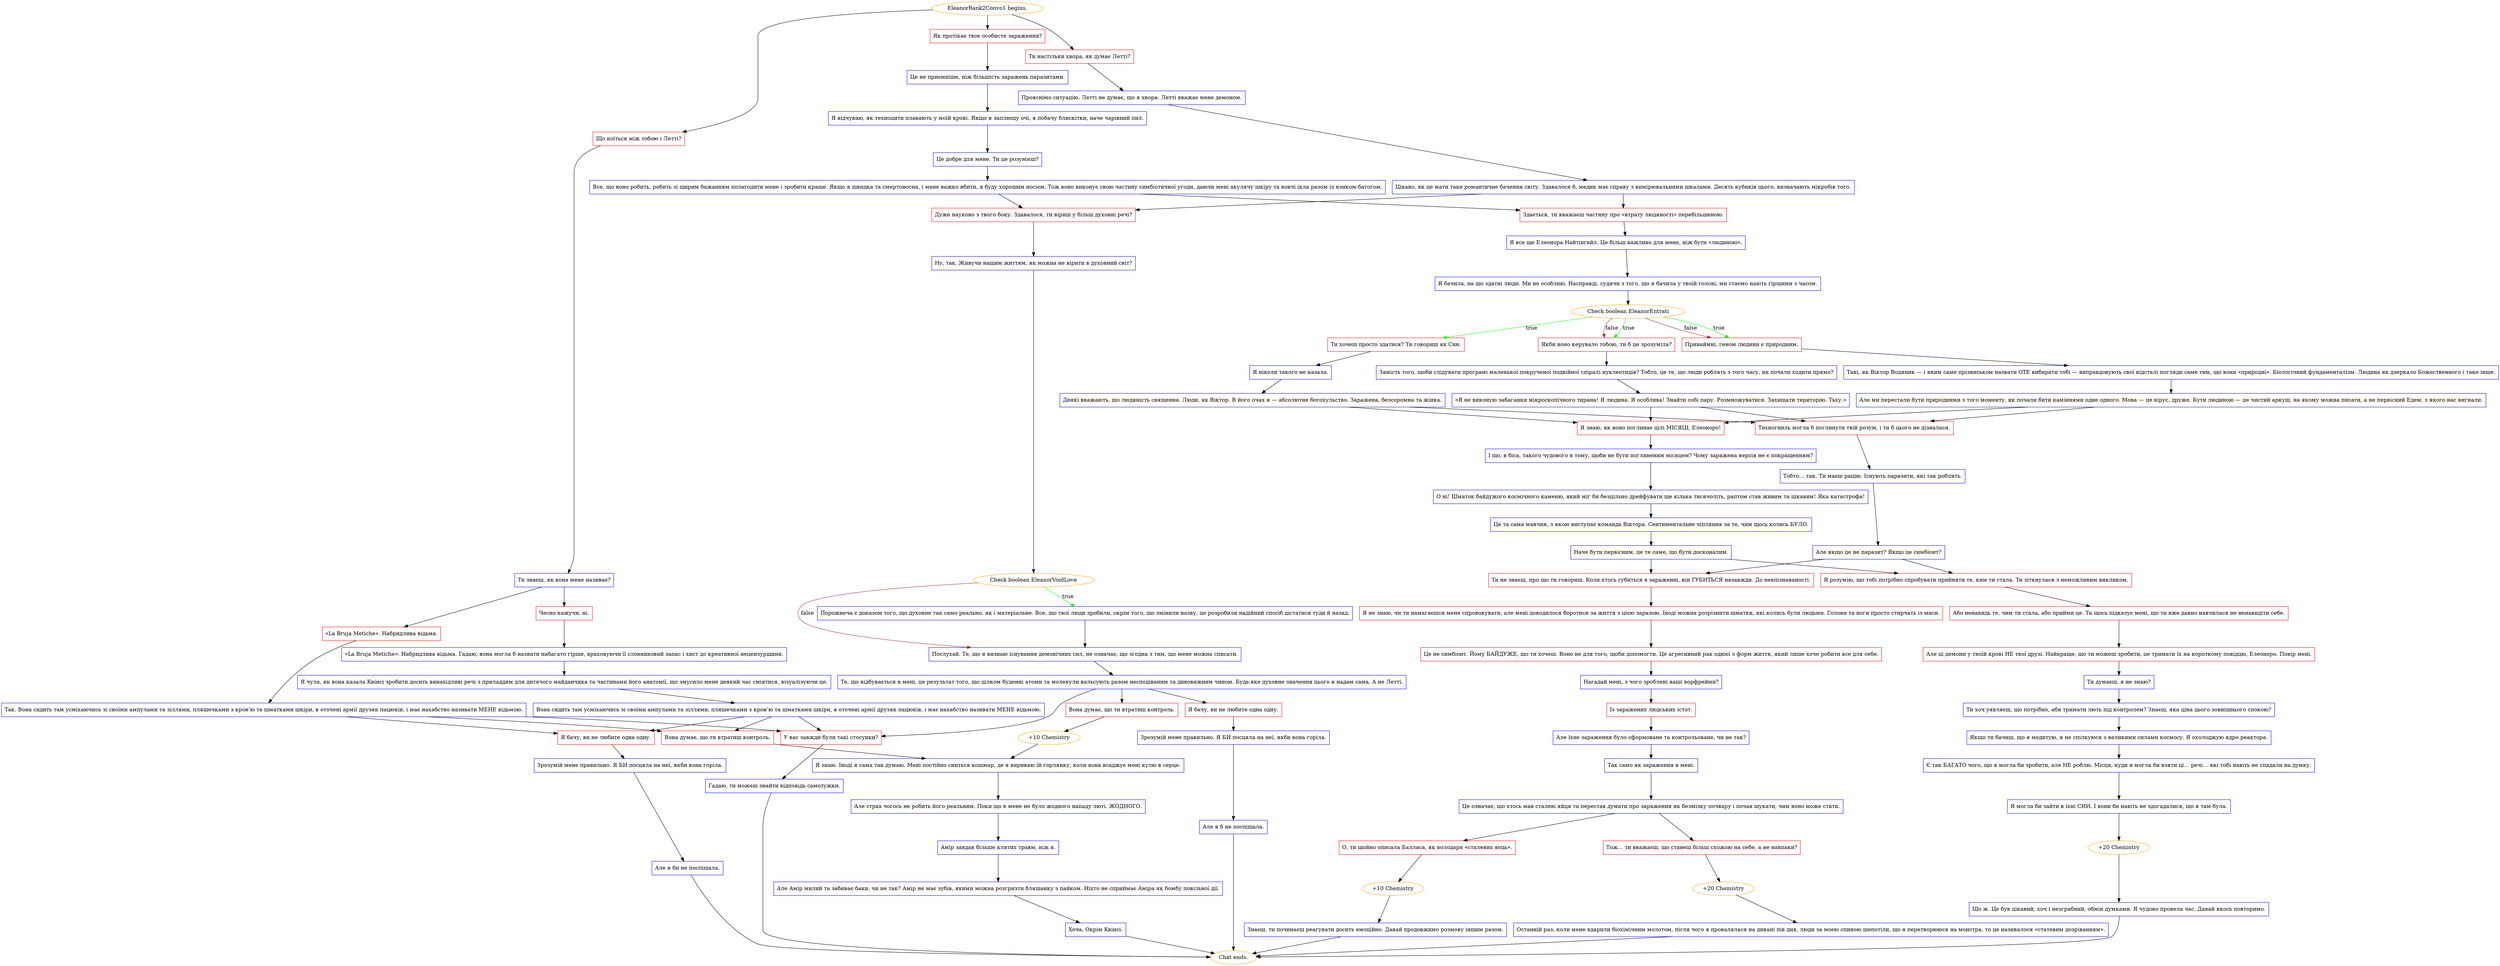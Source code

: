 digraph {
	"EleanorRank2Convo1 begins." [color=orange];
		"EleanorRank2Convo1 begins." -> j4193568564;
		"EleanorRank2Convo1 begins." -> j1529380675;
		"EleanorRank2Convo1 begins." -> j2680721800;
	j4193568564 [label="Ти настільки хвора, як думає Летті?",shape=box,color=red];
		j4193568564 -> j2499701617;
	j1529380675 [label="Як протікає твоє особисте зараження?",shape=box,color=red];
		j1529380675 -> j3455201363;
	j2680721800 [label="Що коїться між тобою і Летті?",shape=box,color=red];
		j2680721800 -> j3332060504;
	j2499701617 [label="Прояснімо ситуацію. Летті не думає, що я хвора. Летті вважає мене демоном.",shape=box,color=blue];
		j2499701617 -> j698409928;
	j3455201363 [label="Це не приємніше, ніж більшість заражень паразитами.",shape=box,color=blue];
		j3455201363 -> j3574232813;
	j3332060504 [label="Ти знаєш, як вона мене називає?",shape=box,color=blue];
		j3332060504 -> j2301308549;
		j3332060504 -> j2944201466;
	j698409928 [label="Цікаво, як це мати таке романтичне бачення світу. Здавалося б, медик має справу з вимірювальними шкалами. Десять кубиків цього, визначають мікробів того.",shape=box,color=blue];
		j698409928 -> j330220189;
		j698409928 -> j117106121;
	j3574232813 [label="Я відчуваю, як техноцити плавають у моїй крові. Якщо я заплющу очі, я побачу блискітки, наче чарівний пил.",shape=box,color=blue];
		j3574232813 -> j2966833064;
	j2301308549 [label="Чесно кажучи, ні.",shape=box,color=red];
		j2301308549 -> j4267494741;
	j2944201466 [label="«La Bruja Metiche». Набридлива відьма.",shape=box,color=red];
		j2944201466 -> j4276738875;
	j330220189 [label="Дуже науково з твого боку. Здавалося, ти віриш у більш духовні речі?",shape=box,color=red];
		j330220189 -> j2737588509;
	j117106121 [label="Здається, ти вважаєш частину про «втрату людяності» перебільшеною.",shape=box,color=red];
		j117106121 -> j1934772561;
	j2966833064 [label="Це добре для мене. Ти це розумієш?",shape=box,color=blue];
		j2966833064 -> j1827687202;
	j4267494741 [label="«La Bruja Metiche». Набридлива відьма. Гадаю, вона могла б назвати набагато гірше, враховуючи її словниковий запас і хист до креативної нецензурщини.",shape=box,color=blue];
		j4267494741 -> j927118969;
	j4276738875 [label="Так. Вона сидить там усміхаючись зі своїми ампулами та зіллями, пляшечками з кров’ю та шматками шкіри, в оточені армії друзяк пацюків, і має нахабство називати МЕНЕ відьмою.",shape=box,color=blue];
		j4276738875 -> j3454594728;
		j4276738875 -> j3034410229;
		j4276738875 -> j1345311492;
	j2737588509 [label="Ну, так. Живучи нашим життям, як можна не вірити в духовний світ?",shape=box,color=blue];
		j2737588509 -> j2546009719;
	j1934772561 [label="Я все ще Елеонора Найтінґейл. Це більш важливо для мене, ніж бути «людиною».",shape=box,color=blue];
		j1934772561 -> j3254821874;
	j1827687202 [label="Все, що воно робить, робить зі щирим бажанням полагодити мене і зробити краще. Якщо я швидка та смертоносна, і мене важко вбити, я буду хорошим носієм. Тож воно виконує свою частину симбіотичної угоди, даючи мені акулячу шкіру та вовчі ікла разом із язиком-батогом.",shape=box,color=blue];
		j1827687202 -> j330220189;
		j1827687202 -> j117106121;
	j927118969 [label="Я чула, як вона казала Квінсі зробити досить винахідливі речі з приладдям для дитячого майданчика та частинами його анатомії, що змусило мене деякий час сміятися, візуалізуючи це.",shape=box,color=blue];
		j927118969 -> j3176303788;
	j3454594728 [label="Я бачу, ви не любите одна одну.",shape=box,color=red];
		j3454594728 -> j2416119371;
	j3034410229 [label="У вас завжди були такі стосунки?",shape=box,color=red];
		j3034410229 -> j220322691;
	j1345311492 [label="Вона думає, що ти втратиш контроль.",shape=box,color=red];
		j1345311492 -> j3370963429;
	j2546009719 [label="Check boolean EleanorVoidLove",color=orange];
		j2546009719 -> j3614402558 [label=true,color=green];
		j2546009719 -> j2523689342 [label=false,color=brown];
	j3254821874 [label="Я бачила, на що здатні люди. Ми не особливі. Насправді, судячи з того, що я бачила у твоїй голові, ми стаємо навіть гіршими з часом.",shape=box,color=blue];
		j3254821874 -> j42144458;
	j3176303788 [label="Вона сидить там усміхаючись зі своїми ампулами та зіллями, пляшечками з кров’ю та шматками шкіри, в оточені армії друзяк пацюків, і має нахабство називати МЕНЕ відьмою.",shape=box,color=blue];
		j3176303788 -> j3454594728;
		j3176303788 -> j3034410229;
		j3176303788 -> j1345311492;
	j2416119371 [label="Зрозумій мене правильно. Я БИ посцяла на неї, якби вона горіла.",shape=box,color=blue];
		j2416119371 -> j3945575824;
	j220322691 [label="Гадаю, ти можеш знайти відповідь самотужки.",shape=box,color=blue];
		j220322691 -> "Chat ends.";
	j3370963429 [label="Я знаю. Іноді я сама так думаю. Мені постійно сниться кошмар, де я вириваю їй горлянку, коли вона всаджує мені кулю в серце.",shape=box,color=blue];
		j3370963429 -> j1134899857;
	j3614402558 [label="Порожнеча є доказом того, що духовне так само реально, як і матеріальне. Все, що твої люди зробили, окрім того, що змінили назву, це розробили надійний спосіб дістатися туди й назад.",shape=box,color=blue];
		j3614402558 -> j2523689342;
	j2523689342 [label="Послухай. Те, що я визнаю існування демонічних сил, не означає, що згодна з тим, що мене можна списати.",shape=box,color=blue];
		j2523689342 -> j3685116383;
	j42144458 [label="Check boolean EleanorEntrati",color=orange];
		j42144458 -> j4116487083 [label=true,color=green];
		j42144458 -> j3264098746 [label=true,color=green];
		j42144458 -> j3025761592 [label=true,color=green];
		j42144458 -> j3264098746 [label=false,color=brown];
		j42144458 -> j3025761592 [label=false,color=brown];
	j3945575824 [label="Але я би не поспішала.",shape=box,color=blue];
		j3945575824 -> "Chat ends.";
	"Chat ends." [color=orange];
	j1134899857 [label="Але страх чогось не робить його реальним. Поки що в мене не було жодного нападу люті. ЖОДНОГО.",shape=box,color=blue];
		j1134899857 -> j2521060538;
	j3685116383 [label="Те, що відбувається в мені, це результат того, що цілком буденні атоми та молекули вальсують разом несподіваним та дивовижним чином. Будь-яке духовне значення цього я надам сама. А не Летті.",shape=box,color=blue];
		j3685116383 -> j1323091184;
		j3685116383 -> j3034410229;
		j3685116383 -> j341913388;
	j4116487083 [label="Ти хочеш просто здатися? Ти говориш як Син.",shape=box,color=red];
		j4116487083 -> j2579243895;
	j3264098746 [label="Якби воно керувало тобою, ти б це зрозуміла?",shape=box,color=red];
		j3264098746 -> j3566180445;
	j3025761592 [label="Принаймні, геном людини є природним.",shape=box,color=red];
		j3025761592 -> j44278080;
	j2521060538 [label="Амір завдав більше клятих травм, ніж я.",shape=box,color=blue];
		j2521060538 -> j143647033;
	j1323091184 [label="Я бачу, ви не любите одна одну.",shape=box,color=red];
		j1323091184 -> j2996794008;
	j341913388 [label="Вона думає, що ти втратиш контроль.",shape=box,color=red];
		j341913388 -> j3474059643;
	j2579243895 [label="Я ніколи такого не казала.",shape=box,color=blue];
		j2579243895 -> j2411201525;
	j3566180445 [label="Замість того, щоби слідувати програмі маленької покрученої подвійної спіралі нуклеотидів? Тобто, це те, що люди роблять з того часу, як почали ходити прямо?",shape=box,color=blue];
		j3566180445 -> j2919008260;
	j44278080 [label="Такі, як Віктор Водяник — і яким саме прізвиськом назвати ОТЕ вибирати тобі — виправдовують свої відсталі погляди саме тим, що вони «природні». Біологічний фундаменталізм. Людина як дзеркало Божественного і таке інше.",shape=box,color=blue];
		j44278080 -> j2787835761;
	j143647033 [label="Але Амір милий та забиває баки, чи не так? Амір не має зубів, якими можна розгризти бляшанку з пайком. Ніхто не сприймає Аміра як бомбу повільної дії.",shape=box,color=blue];
		j143647033 -> j2587457395;
	j2996794008 [label="Зрозумій мене правильно. Я БИ посцяла на неї, якби вона горіла.",shape=box,color=blue];
		j2996794008 -> j4201674005;
	j3474059643 [label="+10 Chemistry",color=orange];
		j3474059643 -> j3370963429;
	j2411201525 [label="Деякі вважають, що людяність священна. Люди, як Віктор. В його очах я — абсолютне богохульство. Заражена, безсоромна та жінка.",shape=box,color=blue];
		j2411201525 -> j3949879276;
		j2411201525 -> j2441815458;
	j2919008260 [label="«Я не виконую забаганки мікроскопічного тирана! Я людина. Я особлива! Знайти собі пару. Розмножуватися. Захищати територію. Тьху.»",shape=box,color=blue];
		j2919008260 -> j3949879276;
		j2919008260 -> j2441815458;
	j2787835761 [label="Але ми перестали бути природними з того моменту, як почали бити каміннями одне одного. Мова — це вірус, друже. Бути людиною — це чистий аркуш, на якому можна писати, а не первісний Едем, з якого нас вигнали.",shape=box,color=blue];
		j2787835761 -> j3949879276;
		j2787835761 -> j2441815458;
	j2587457395 [label="Хоча. Окрім Квінсі.",shape=box,color=blue];
		j2587457395 -> "Chat ends.";
	j4201674005 [label="Але я б не поспішала.",shape=box,color=blue];
		j4201674005 -> "Chat ends.";
	j3949879276 [label="Техногниль могла б поглинути твій розум, і ти б цього не дізналася.",shape=box,color=red];
		j3949879276 -> j1412323241;
	j2441815458 [label="Я знаю, як воно поглинає цілі МІСЯЦІ, Елеоноро!",shape=box,color=red];
		j2441815458 -> j4220851232;
	j1412323241 [label="Тобто… так. Ти маєш рацію. Існують паразити, які так роблять.",shape=box,color=blue];
		j1412323241 -> j2875081098;
	j4220851232 [label="І що, в біса, такого чудового в тому, щоби не бути поглиненим місяцем? Чому заражена версія не є покращенням?",shape=box,color=blue];
		j4220851232 -> j4239456420;
	j2875081098 [label="Але якщо це не паразит? Якщо це симбіонт?",shape=box,color=blue];
		j2875081098 -> j2505884421;
		j2875081098 -> j2916436707;
	j4239456420 [label="О ні! Шматок байдужого космічного каменю, який міг би безцільно дрейфувати ще кілька тисячоліть, раптом став живим та цікавим! Яка катастрофа!",shape=box,color=blue];
		j4239456420 -> j2014258046;
	j2505884421 [label="Ти не знаєш, про що ти говориш. Коли хтось губиться в зараженні, він ГУБИТЬСЯ назавжди. До невпізнаваності.",shape=box,color=red];
		j2505884421 -> j1394851758;
	j2916436707 [label="Я розумію, що тобі потрібно спробувати прийняти те, ким ти стала. Ти зіткнулася з неможливим викликом.",shape=box,color=red];
		j2916436707 -> j3293707358;
	j2014258046 [label="Це та сама маячня, з якою виступає команда Віктора. Сентиментальне чіпляння за те, чим щось колись БУЛО.",shape=box,color=blue];
		j2014258046 -> j3541870511;
	j1394851758 [label="Я не знаю, чи ти намагаєшся мене спровокувати, але мені доводилося боротися за життя з цією заразою. Іноді можна розрізнити шматки, які колись були людьми. Голови та ноги просто стирчать із маси.",shape=box,color=red];
		j1394851758 -> j733213645;
	j3293707358 [label="Або ненавидь те, чим ти стала, або прийми це. Та щось підказує мені, що ти вже давно навчилася не ненавидіти себе.",shape=box,color=red];
		j3293707358 -> j119780373;
	j3541870511 [label="Наче бути первісним, це те саме, що бути досконалим.",shape=box,color=blue];
		j3541870511 -> j2505884421;
		j3541870511 -> j2916436707;
	j733213645 [label="Це не симбіонт. Йому БАЙДУЖЕ, що ти хочеш. Воно не для того, щоби допомогти. Це агресивний рак однієї з форм життя, який лише хоче робити все для себе.",shape=box,color=red];
		j733213645 -> j4154681675;
	j119780373 [label="Але ці демони у твоїй крові НЕ твої друзі. Найкраще, що ти можеш зробити, це тримати їх на короткому повідцю, Елеоноро. Повір мені.",shape=box,color=red];
		j119780373 -> j1257400396;
	j4154681675 [label="Нагадай мені, з чого зроблені ваші ворфрейми?",shape=box,color=blue];
		j4154681675 -> j532104847;
	j1257400396 [label="Ти думаєш, я не знаю?",shape=box,color=blue];
		j1257400396 -> j1338008407;
	j532104847 [label="Із заражених людських істот.",shape=box,color=red];
		j532104847 -> j109472905;
	j1338008407 [label="Ти хоч уявляєш, що потрібно, аби тримати лють під контролем? Знаєш, яка ціна цього зовнішнього спокою?",shape=box,color=blue];
		j1338008407 -> j1566095693;
	j109472905 [label="Але їхнє зараження було сформоване та контрольоване, чи не так?",shape=box,color=blue];
		j109472905 -> j1065849474;
	j1566095693 [label="Якщо ти бачиш, що я медитую, я не спілкуюся з великими силами космосу. Я охолоджую ядро реактора.",shape=box,color=blue];
		j1566095693 -> j52950303;
	j1065849474 [label="Так само як зараження в мені.",shape=box,color=blue];
		j1065849474 -> j1309820349;
	j52950303 [label="Є так БАГАТО чого, що я могла би зробити, але НЕ роблю. Місця, куди я могла би взяти ці… речі… які тобі навіть не спадали на думку.",shape=box,color=blue];
		j52950303 -> j480026881;
	j1309820349 [label="Це означає, що хтось мав сталеві яйця та перестав думати про зараження як безмізку почвару і почав шукати, чим воно може стати.",shape=box,color=blue];
		j1309820349 -> j2593095303;
		j1309820349 -> j998253657;
	j480026881 [label="Я могла би зайти в їхні СНИ. І вони би навіть не здогадалися, що я там була.",shape=box,color=blue];
		j480026881 -> j1306851601;
	j2593095303 [label="О, ти щойно описала Балласа, як володаря «сталевих яєць».",shape=box,color=red];
		j2593095303 -> j3444010201;
	j998253657 [label="Тож… ти вважаєш, що станеш більш схожою на себе, а не навпаки?",shape=box,color=red];
		j998253657 -> j3328218220;
	j1306851601 [label="+20 Chemistry",color=orange];
		j1306851601 -> j2123988597;
	j3444010201 [label="+10 Chemistry",color=orange];
		j3444010201 -> j4219859715;
	j3328218220 [label="+20 Chemistry",color=orange];
		j3328218220 -> j556352850;
	j2123988597 [label="Що ж. Це був цікавий, хоч і незграбний, обмін думками. Я чудово провела час. Давай якось повторимо.",shape=box,color=blue];
		j2123988597 -> "Chat ends.";
	j4219859715 [label="Знаєш, ти починаєш реагувати досить емоційно. Давай продовжимо розмову іншим разом.",shape=box,color=blue];
		j4219859715 -> "Chat ends.";
	j556352850 [label="Останній раз, коли мене вдарили біохімічним молотом, після чого я провалялася на дивані пів дня, люди за моєю спиною шепотіли, що я перетворююся на монстра, то це називалося «статевим дозріванням».",shape=box,color=blue];
		j556352850 -> "Chat ends.";
}
